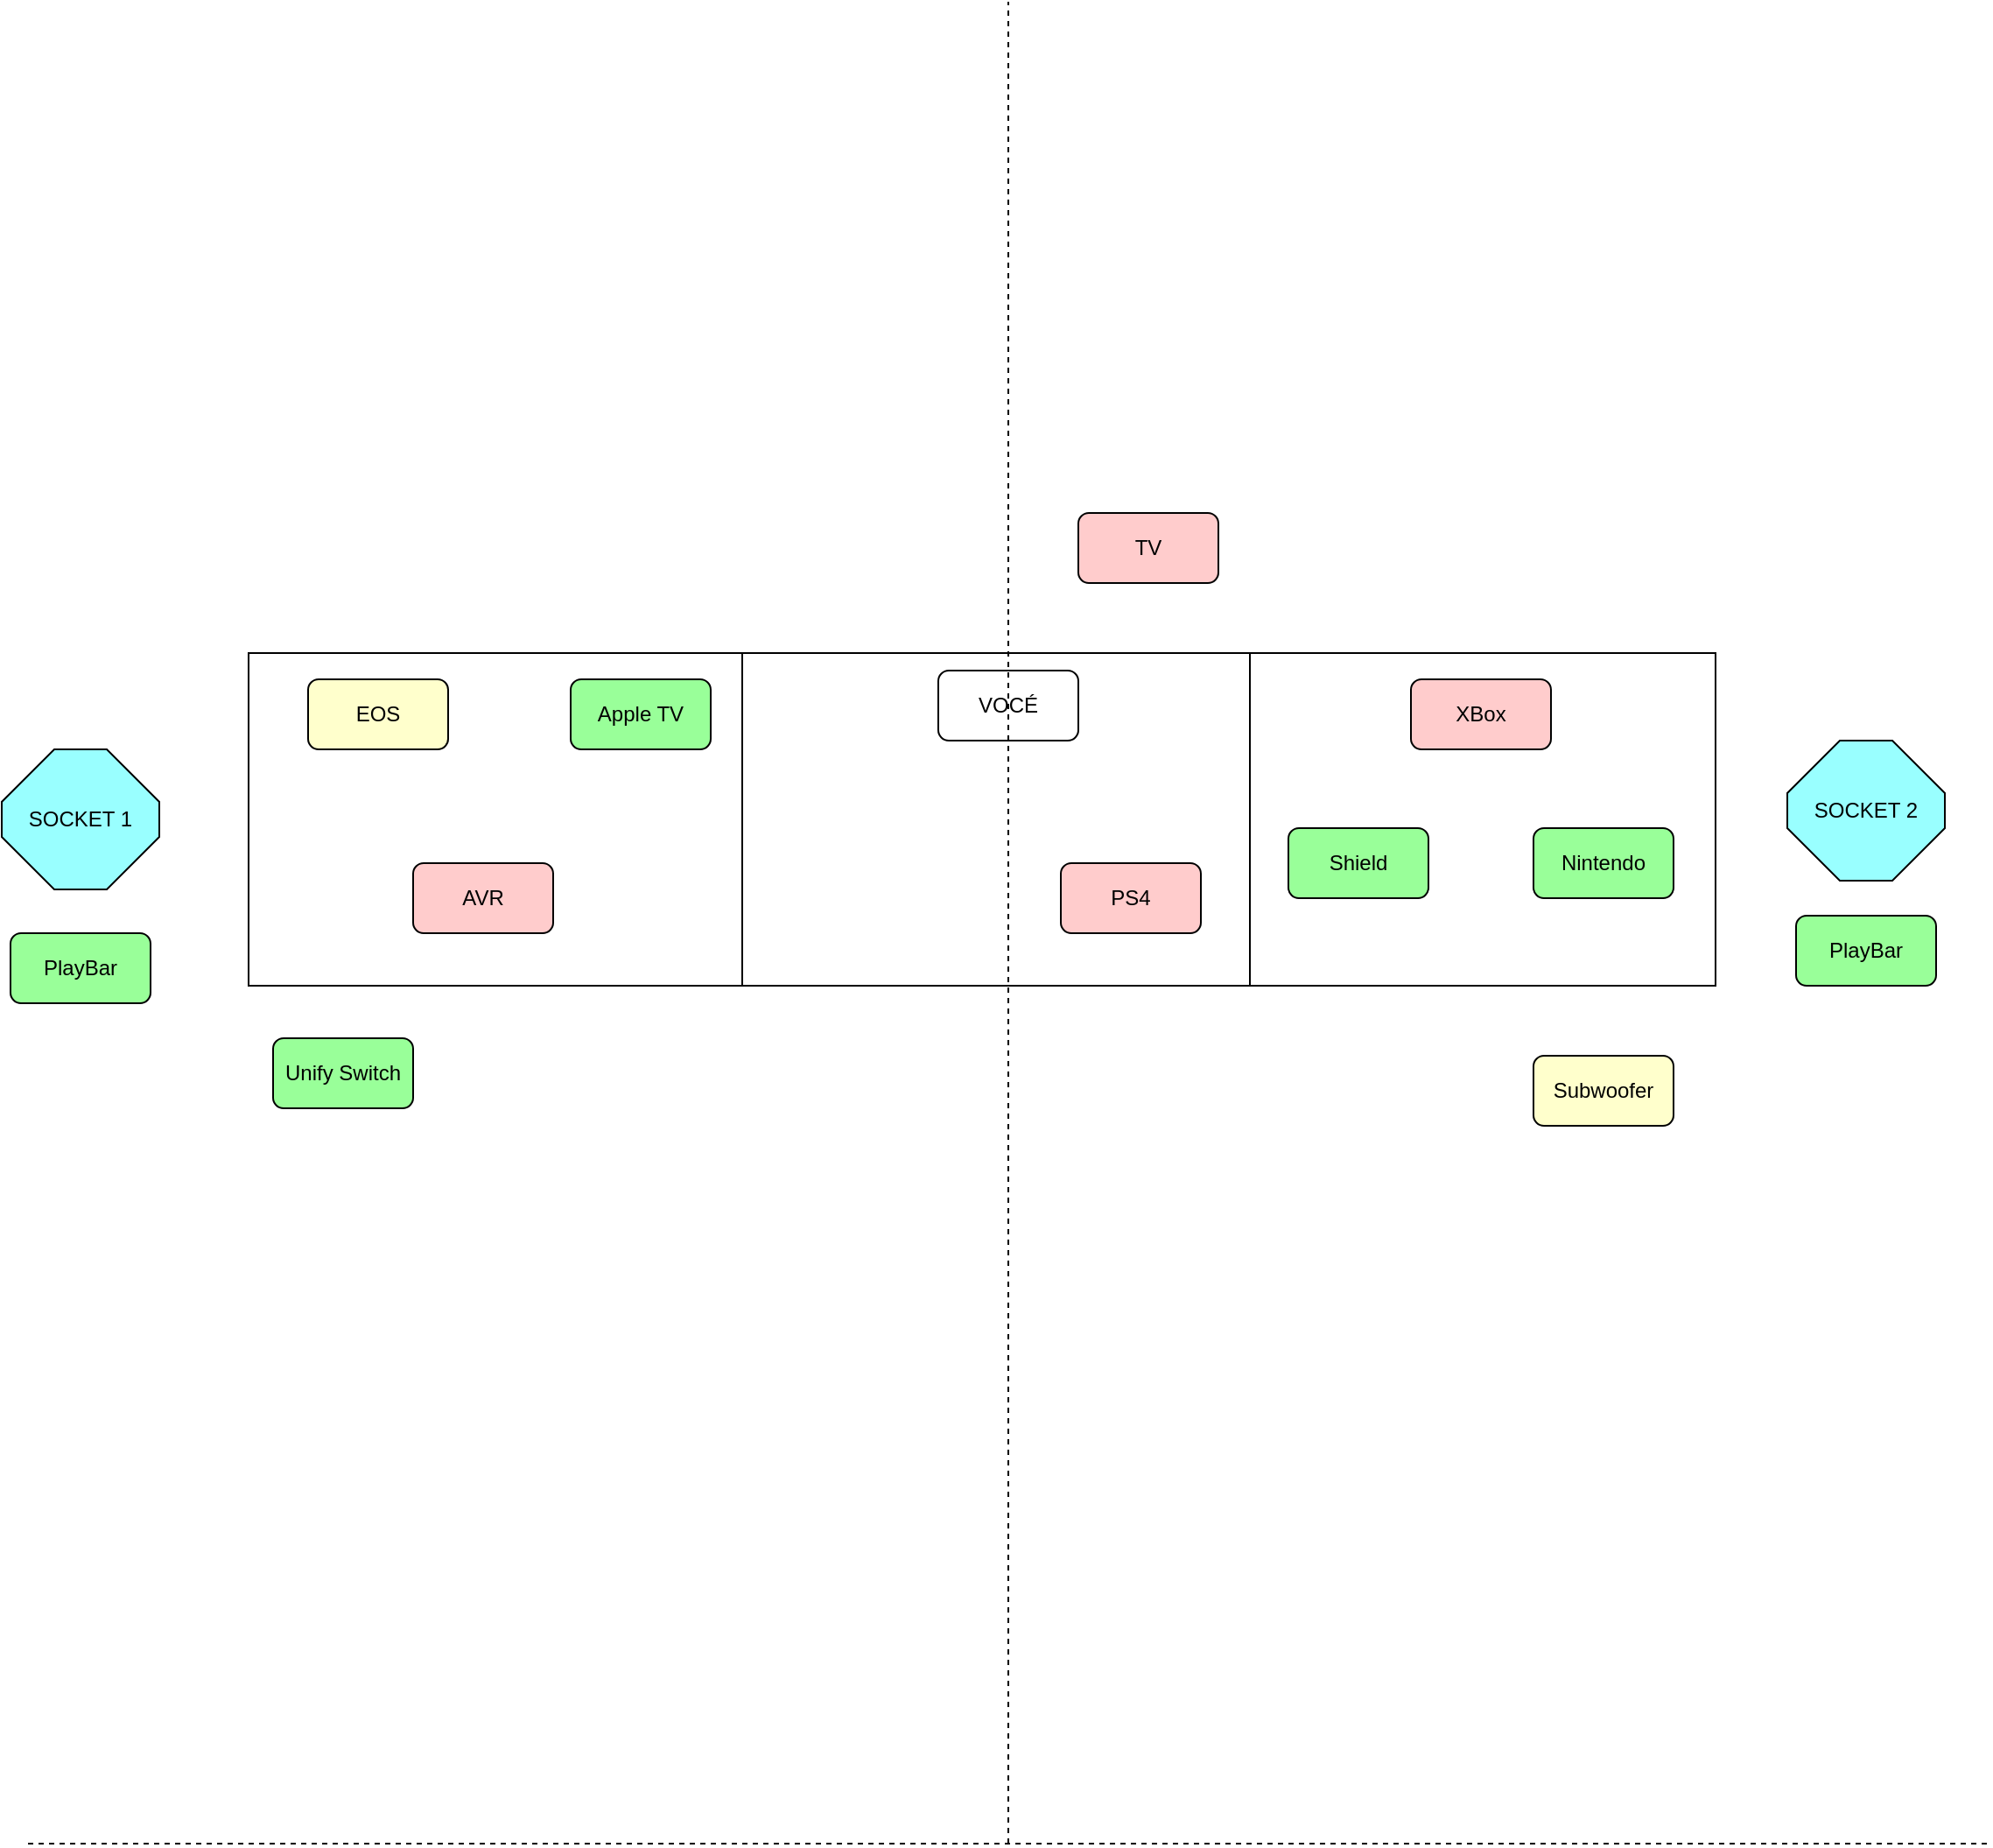 <mxfile version="15.7.4" type="github">
  <diagram id="5ni_OW-WD-d_FD99dz9C" name="Page-1">
    <mxGraphModel dx="1422" dy="1594" grid="1" gridSize="10" guides="1" tooltips="1" connect="1" arrows="1" fold="1" page="1" pageScale="1" pageWidth="1169" pageHeight="827" math="0" shadow="0">
      <root>
        <mxCell id="0" />
        <mxCell id="1" parent="0" />
        <mxCell id="jDzC-xaB0_VsGPWmhapP-2" value="" style="rounded=0;whiteSpace=wrap;html=1;" parent="1" vertex="1">
          <mxGeometry x="166" y="80" width="838" height="190" as="geometry" />
        </mxCell>
        <mxCell id="jDzC-xaB0_VsGPWmhapP-14" value="PS4" style="rounded=1;whiteSpace=wrap;html=1;fillColor=#FFCCCC;" parent="1" vertex="1">
          <mxGeometry x="630" y="200" width="80" height="40" as="geometry" />
        </mxCell>
        <mxCell id="jDzC-xaB0_VsGPWmhapP-16" value="EOS" style="rounded=1;whiteSpace=wrap;html=1;fillColor=#FFFFCC;" parent="1" vertex="1">
          <mxGeometry x="200" y="95" width="80" height="40" as="geometry" />
        </mxCell>
        <mxCell id="jDzC-xaB0_VsGPWmhapP-18" value="Shield" style="rounded=1;whiteSpace=wrap;html=1;fillColor=#99FF99;" parent="1" vertex="1">
          <mxGeometry x="760" y="180" width="80" height="40" as="geometry" />
        </mxCell>
        <mxCell id="jDzC-xaB0_VsGPWmhapP-19" value="Apple TV" style="rounded=1;whiteSpace=wrap;html=1;fillColor=#99FF99;" parent="1" vertex="1">
          <mxGeometry x="350" y="95" width="80" height="40" as="geometry" />
        </mxCell>
        <mxCell id="jDzC-xaB0_VsGPWmhapP-20" value="Nintendo" style="rounded=1;whiteSpace=wrap;html=1;fillColor=#99FF99;" parent="1" vertex="1">
          <mxGeometry x="900" y="180" width="80" height="40" as="geometry" />
        </mxCell>
        <mxCell id="jDzC-xaB0_VsGPWmhapP-21" value="VOCÉ" style="rounded=1;whiteSpace=wrap;html=1;" parent="1" vertex="1">
          <mxGeometry x="560" y="90" width="80" height="40" as="geometry" />
        </mxCell>
        <mxCell id="jDzC-xaB0_VsGPWmhapP-22" value="AVR" style="rounded=1;whiteSpace=wrap;html=1;fillColor=#FFCCCC;" parent="1" vertex="1">
          <mxGeometry x="260" y="200" width="80" height="40" as="geometry" />
        </mxCell>
        <mxCell id="jDzC-xaB0_VsGPWmhapP-24" value="PlayBar" style="rounded=1;whiteSpace=wrap;html=1;fillColor=#99FF99;" parent="1" vertex="1">
          <mxGeometry x="30" y="240" width="80" height="40" as="geometry" />
        </mxCell>
        <mxCell id="jDzC-xaB0_VsGPWmhapP-25" value="PlayBar" style="rounded=1;whiteSpace=wrap;html=1;fillColor=#99FF99;" parent="1" vertex="1">
          <mxGeometry x="1050" y="230" width="80" height="40" as="geometry" />
        </mxCell>
        <mxCell id="jDzC-xaB0_VsGPWmhapP-26" value="Subwoofer" style="rounded=1;whiteSpace=wrap;html=1;fillColor=#FFFFCC;" parent="1" vertex="1">
          <mxGeometry x="900" y="310" width="80" height="40" as="geometry" />
        </mxCell>
        <mxCell id="jDzC-xaB0_VsGPWmhapP-27" value="TV" style="rounded=1;whiteSpace=wrap;html=1;fillColor=#FFCCCC;" parent="1" vertex="1">
          <mxGeometry x="640" width="80" height="40" as="geometry" />
        </mxCell>
        <mxCell id="jDzC-xaB0_VsGPWmhapP-28" value="SOCKET 1" style="whiteSpace=wrap;html=1;shape=mxgraph.basic.octagon2;align=center;verticalAlign=middle;dx=15;fillColor=#99FFFF;" parent="1" vertex="1">
          <mxGeometry x="25" y="135" width="90" height="80" as="geometry" />
        </mxCell>
        <mxCell id="jDzC-xaB0_VsGPWmhapP-29" value="&lt;div&gt;SOCKET 2&lt;/div&gt;" style="whiteSpace=wrap;html=1;shape=mxgraph.basic.octagon2;align=center;verticalAlign=middle;dx=15;fillColor=#99FFFF;" parent="1" vertex="1">
          <mxGeometry x="1045" y="130" width="90" height="80" as="geometry" />
        </mxCell>
        <mxCell id="r4hnLLNbTrT63BCs1FQV-3" value="" style="endArrow=none;html=1;rounded=0;entryX=0.25;entryY=0;entryDx=0;entryDy=0;exitX=0.25;exitY=1;exitDx=0;exitDy=0;" parent="1" edge="1">
          <mxGeometry width="50" height="50" relative="1" as="geometry">
            <mxPoint x="448.0" y="270" as="sourcePoint" />
            <mxPoint x="448.0" y="80.0" as="targetPoint" />
            <Array as="points">
              <mxPoint x="448" y="180" />
              <mxPoint x="448" y="120" />
            </Array>
          </mxGeometry>
        </mxCell>
        <mxCell id="r4hnLLNbTrT63BCs1FQV-4" value="" style="endArrow=none;html=1;rounded=0;entryX=0.25;entryY=0;entryDx=0;entryDy=0;exitX=0.25;exitY=1;exitDx=0;exitDy=0;" parent="1" edge="1">
          <mxGeometry width="50" height="50" relative="1" as="geometry">
            <mxPoint x="738.0" y="270" as="sourcePoint" />
            <mxPoint x="738.0" y="80.0" as="targetPoint" />
          </mxGeometry>
        </mxCell>
        <mxCell id="6raU7LtjrPw2abUVD0Fi-1" value="" style="endArrow=none;dashed=1;html=1;rounded=0;" parent="1" edge="1">
          <mxGeometry width="50" height="50" relative="1" as="geometry">
            <mxPoint x="40" y="760" as="sourcePoint" />
            <mxPoint x="1160" y="760" as="targetPoint" />
          </mxGeometry>
        </mxCell>
        <mxCell id="jDzC-xaB0_VsGPWmhapP-7" value="XBox" style="rounded=1;whiteSpace=wrap;html=1;fillColor=#FFCCCC;" parent="1" vertex="1">
          <mxGeometry x="830" y="95" width="80" height="40" as="geometry" />
        </mxCell>
        <mxCell id="6raU7LtjrPw2abUVD0Fi-4" value="Unify Switch" style="rounded=1;whiteSpace=wrap;html=1;fillColor=#99FF99;" parent="1" vertex="1">
          <mxGeometry x="180" y="300" width="80" height="40" as="geometry" />
        </mxCell>
        <mxCell id="6raU7LtjrPw2abUVD0Fi-5" value="" style="endArrow=none;dashed=1;html=1;rounded=0;" parent="1" edge="1">
          <mxGeometry width="50" height="50" relative="1" as="geometry">
            <mxPoint x="600" y="760" as="sourcePoint" />
            <mxPoint x="600" y="-292" as="targetPoint" />
          </mxGeometry>
        </mxCell>
      </root>
    </mxGraphModel>
  </diagram>
</mxfile>
